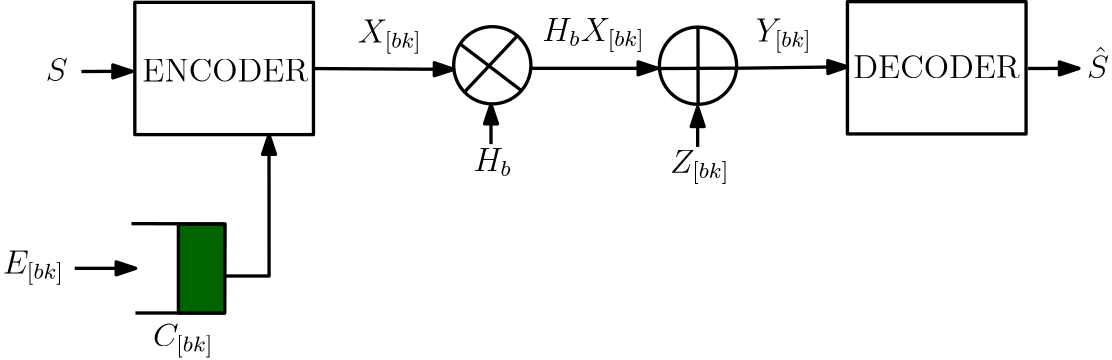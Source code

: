 <?xml version="1.0"?>
<!DOCTYPE ipe SYSTEM "ipe.dtd">
<ipe version="70206" creator="Ipe 7.2.7">
<info created="D:20181015045643" modified="D:20181015053246"/>
<ipestyle name="basic">
<symbol name="arrow/arc(spx)">
<path stroke="sym-stroke" fill="sym-stroke" pen="sym-pen">
0 0 m
-1 0.333 l
-1 -0.333 l
h
</path>
</symbol>
<symbol name="arrow/farc(spx)">
<path stroke="sym-stroke" fill="white" pen="sym-pen">
0 0 m
-1 0.333 l
-1 -0.333 l
h
</path>
</symbol>
<symbol name="arrow/ptarc(spx)">
<path stroke="sym-stroke" fill="sym-stroke" pen="sym-pen">
0 0 m
-1 0.333 l
-0.8 0 l
-1 -0.333 l
h
</path>
</symbol>
<symbol name="arrow/fptarc(spx)">
<path stroke="sym-stroke" fill="white" pen="sym-pen">
0 0 m
-1 0.333 l
-0.8 0 l
-1 -0.333 l
h
</path>
</symbol>
<symbol name="mark/circle(sx)" transformations="translations">
<path fill="sym-stroke">
0.6 0 0 0.6 0 0 e
0.4 0 0 0.4 0 0 e
</path>
</symbol>
<symbol name="mark/disk(sx)" transformations="translations">
<path fill="sym-stroke">
0.6 0 0 0.6 0 0 e
</path>
</symbol>
<symbol name="mark/fdisk(sfx)" transformations="translations">
<group>
<path fill="sym-fill">
0.5 0 0 0.5 0 0 e
</path>
<path fill="sym-stroke" fillrule="eofill">
0.6 0 0 0.6 0 0 e
0.4 0 0 0.4 0 0 e
</path>
</group>
</symbol>
<symbol name="mark/box(sx)" transformations="translations">
<path fill="sym-stroke" fillrule="eofill">
-0.6 -0.6 m
0.6 -0.6 l
0.6 0.6 l
-0.6 0.6 l
h
-0.4 -0.4 m
0.4 -0.4 l
0.4 0.4 l
-0.4 0.4 l
h
</path>
</symbol>
<symbol name="mark/square(sx)" transformations="translations">
<path fill="sym-stroke">
-0.6 -0.6 m
0.6 -0.6 l
0.6 0.6 l
-0.6 0.6 l
h
</path>
</symbol>
<symbol name="mark/fsquare(sfx)" transformations="translations">
<group>
<path fill="sym-fill">
-0.5 -0.5 m
0.5 -0.5 l
0.5 0.5 l
-0.5 0.5 l
h
</path>
<path fill="sym-stroke" fillrule="eofill">
-0.6 -0.6 m
0.6 -0.6 l
0.6 0.6 l
-0.6 0.6 l
h
-0.4 -0.4 m
0.4 -0.4 l
0.4 0.4 l
-0.4 0.4 l
h
</path>
</group>
</symbol>
<symbol name="mark/cross(sx)" transformations="translations">
<group>
<path fill="sym-stroke">
-0.43 -0.57 m
0.57 0.43 l
0.43 0.57 l
-0.57 -0.43 l
h
</path>
<path fill="sym-stroke">
-0.43 0.57 m
0.57 -0.43 l
0.43 -0.57 l
-0.57 0.43 l
h
</path>
</group>
</symbol>
<symbol name="arrow/fnormal(spx)">
<path stroke="sym-stroke" fill="white" pen="sym-pen">
0 0 m
-1 0.333 l
-1 -0.333 l
h
</path>
</symbol>
<symbol name="arrow/pointed(spx)">
<path stroke="sym-stroke" fill="sym-stroke" pen="sym-pen">
0 0 m
-1 0.333 l
-0.8 0 l
-1 -0.333 l
h
</path>
</symbol>
<symbol name="arrow/fpointed(spx)">
<path stroke="sym-stroke" fill="white" pen="sym-pen">
0 0 m
-1 0.333 l
-0.8 0 l
-1 -0.333 l
h
</path>
</symbol>
<symbol name="arrow/linear(spx)">
<path stroke="sym-stroke" pen="sym-pen">
-1 0.333 m
0 0 l
-1 -0.333 l
</path>
</symbol>
<symbol name="arrow/fdouble(spx)">
<path stroke="sym-stroke" fill="white" pen="sym-pen">
0 0 m
-1 0.333 l
-1 -0.333 l
h
-1 0 m
-2 0.333 l
-2 -0.333 l
h
</path>
</symbol>
<symbol name="arrow/double(spx)">
<path stroke="sym-stroke" fill="sym-stroke" pen="sym-pen">
0 0 m
-1 0.333 l
-1 -0.333 l
h
-1 0 m
-2 0.333 l
-2 -0.333 l
h
</path>
</symbol>
<pen name="heavier" value="0.8"/>
<pen name="fat" value="1.2"/>
<pen name="ultrafat" value="2"/>
<symbolsize name="large" value="5"/>
<symbolsize name="small" value="2"/>
<symbolsize name="tiny" value="1.1"/>
<arrowsize name="large" value="10"/>
<arrowsize name="small" value="5"/>
<arrowsize name="tiny" value="3"/>
<color name="red" value="1 0 0"/>
<color name="green" value="0 1 0"/>
<color name="blue" value="0 0 1"/>
<color name="yellow" value="1 1 0"/>
<color name="orange" value="1 0.647 0"/>
<color name="gold" value="1 0.843 0"/>
<color name="purple" value="0.627 0.125 0.941"/>
<color name="gray" value="0.745"/>
<color name="brown" value="0.647 0.165 0.165"/>
<color name="navy" value="0 0 0.502"/>
<color name="pink" value="1 0.753 0.796"/>
<color name="seagreen" value="0.18 0.545 0.341"/>
<color name="turquoise" value="0.251 0.878 0.816"/>
<color name="violet" value="0.933 0.51 0.933"/>
<color name="darkblue" value="0 0 0.545"/>
<color name="darkcyan" value="0 0.545 0.545"/>
<color name="darkgray" value="0.663"/>
<color name="darkgreen" value="0 0.392 0"/>
<color name="darkmagenta" value="0.545 0 0.545"/>
<color name="darkorange" value="1 0.549 0"/>
<color name="darkred" value="0.545 0 0"/>
<color name="lightblue" value="0.678 0.847 0.902"/>
<color name="lightcyan" value="0.878 1 1"/>
<color name="lightgray" value="0.827"/>
<color name="lightgreen" value="0.565 0.933 0.565"/>
<color name="lightyellow" value="1 1 0.878"/>
<dashstyle name="dashed" value="[4] 0"/>
<dashstyle name="dotted" value="[1 3] 0"/>
<dashstyle name="dash dotted" value="[4 2 1 2] 0"/>
<dashstyle name="dash dot dotted" value="[4 2 1 2 1 2] 0"/>
<textsize name="large" value="\large"/>
<textsize name="Large" value="\Large"/>
<textsize name="LARGE" value="\LARGE"/>
<textsize name="huge" value="\huge"/>
<textsize name="Huge" value="\Huge"/>
<textsize name="small" value="\small"/>
<textsize name="footnote" value="\footnotesize"/>
<textsize name="tiny" value="\tiny"/>
<textstyle name="center" begin="\begin{center}" end="\end{center}"/>
<textstyle name="itemize" begin="\begin{itemize}" end="\end{itemize}"/>
<textstyle name="item" begin="\begin{itemize}\item{}" end="\end{itemize}"/>
<gridsize name="4 pts" value="4"/>
<gridsize name="8 pts (~3 mm)" value="8"/>
<gridsize name="16 pts (~6 mm)" value="16"/>
<gridsize name="32 pts (~12 mm)" value="32"/>
<gridsize name="10 pts (~3.5 mm)" value="10"/>
<gridsize name="20 pts (~7 mm)" value="20"/>
<gridsize name="14 pts (~5 mm)" value="14"/>
<gridsize name="28 pts (~10 mm)" value="28"/>
<gridsize name="56 pts (~20 mm)" value="56"/>
<anglesize name="90 deg" value="90"/>
<anglesize name="60 deg" value="60"/>
<anglesize name="45 deg" value="45"/>
<anglesize name="30 deg" value="30"/>
<anglesize name="22.5 deg" value="22.5"/>
<opacity name="10%" value="0.1"/>
<opacity name="30%" value="0.3"/>
<opacity name="50%" value="0.5"/>
<opacity name="75%" value="0.75"/>
<tiling name="falling" angle="-60" step="4" width="1"/>
<tiling name="rising" angle="30" step="4" width="1"/>
</ipestyle>
<page>
<layer name="alpha"/>
<view layers="alpha" active="alpha"/>
<path layer="alpha" matrix="0.994602 0 0 1.49211 1.05533 -236.236" stroke="black" pen="fat">
127.393 511.96 m
127.393 480.043 l
192.055 480.043 l
192.055 511.96 l
h
</path>
<path matrix="1.00057 0 0 1.00478 -0.0916375 -2.14112" stroke="black" pen="fat">
126.587 448 m
160.223 447.896 l
160.078 415.968 l
128.004 415.968 l
</path>
<path matrix="0.994602 0 0 1.49211 257.593 -235.994" stroke="black" pen="fat">
127.393 511.96 m
127.393 480.043 l
192.055 480.043 l
192.055 511.96 l
h
</path>
<path stroke="black" pen="fat" arrow="normal/normal">
159.971 429.132 m
176.093 429.159 l
176.069 479.936 l
</path>
<path matrix="0.724952 0 0 1.00962 44.0285 -4.30641" stroke="black" fill="darkgreen" pen="fat">
137.143 447.82 m
137.143 416.128 l
160.076 416.128 l
160.076 447.82 l
h
</path>
<path matrix="1 0 0 1 16.58 0.4145" stroke="black" pen="fat">
13.9028 0 0 13.9028 239.872 504.593 e
</path>
<path matrix="1 0 0 1 90.6382 0.262866" stroke="black" pen="fat">
13.9028 0 0 13.9028 239.872 504.593 e
</path>
<path matrix="0.987947 0 0 1.25779 2.92394 -129.805" stroke="black" pen="fat" arrow="normal/normal">
191.375 503.764 m
242.585 503.538 l
</path>
<path matrix="0.887657 0 0 -0.0732065 100.613 540.778" stroke="black" pen="fat" arrow="normal/normal">
191.375 503.764 m
242.585 503.538 l
</path>
<path matrix="0.774259 0 0 -2.28117 196.443 1653.11" stroke="black" pen="fat" arrow="normal/normal">
191.375 503.764 m
242.585 503.538 l
</path>
<path stroke="black" pen="fat">
244.725 512.789 m
266.87 495.921 l
</path>
<path stroke="black" pen="fat">
265.457 515.616 m
246.421 495.355 l
</path>
<path matrix="0.728997 0 0 1.00783 97.2591 -4.84845" stroke="black" pen="fat">
319.944 519.326 m
320.016 491.853 l
320.016 491.853 l
</path>
<path matrix="1 0 0 1 9.23639 -0.240537" stroke="black" pen="fat">
306.891 504.078 m
334.728 504.206 l
334.685 504.206 l
</path>
<text matrix="1 0 0 1 -7.23303 -7.41955" transformations="translations" pos="137.681 506.581" stroke="black" type="label" width="59.818" height="8.169" depth="0" valign="baseline" size="large">ENCODER</text>
<text matrix="1 0 0 1 -42.8506 -5.31338" transformations="translations" pos="429.239 505.671" stroke="black" type="label" width="59.983" height="8.169" depth="0" valign="baseline" size="large">DECODER</text>
<text matrix="1 0 0 1 -0.648088 -0.22592" transformations="translations" pos="208.637 513.403" stroke="black" type="label" width="23.162" height="8.172" depth="3.85" valign="baseline" size="large">$X_{[bk]}$</text>
<text matrix="1 0 0 1 -10.1472 -0.532104" transformations="translations" pos="284.597 514.313" stroke="black" type="label" width="36.982" height="8.172" depth="3.85" valign="baseline" size="large">$H_bX_{[bk]}$</text>
<text transformations="translations" pos="300.971 518.407" stroke="black" type="label" width="0" height="0" depth="0" valign="baseline" size="large"></text>
<text matrix="1 0 0 1 -11.7509 -0.114198" transformations="translations" pos="363.061 513.678" stroke="black" type="label" width="20.239" height="8.172" depth="3.85" valign="baseline" size="large">$Y_{[bk]}$</text>
<path matrix="9.9541 0 0 1.24033 -2853.76 -119.622" stroke="black" pen="fat" arrow="normal/normal">
319.883 479.927 m
319.883 491.455 l
</path>
<path matrix="9.9541 0 0 1.24033 -2928.16 -118.639" stroke="black" pen="fat" arrow="normal/normal">
319.883 479.927 m
319.883 491.455 l
</path>
<text matrix="1 0 0 1 -5.633 -3.81396" transformations="translations" pos="255.324 470.732" stroke="black" type="label" width="13.82" height="8.173" depth="1.79" valign="baseline" size="large">$H_b$</text>
<text matrix="1 0 0 1 -0.880056 -5.14058" transformations="translations" pos="321.301 471.468" stroke="black" type="label" width="21.459" height="8.172" depth="3.85" valign="baseline" size="large">$Z_{[bk]}$</text>
<path matrix="1.2904 0 0 0.027772 -37.1861 419.906" stroke="black" pen="fat" arrow="normal/normal">
111.057 431.9 m
128.052 431.9 l
</path>
<text matrix="1 0 0 1 -63.1612 22.1572" transformations="translations" pos="143.388 407.859" stroke="black" type="label" width="22.112" height="8.172" depth="3.85" valign="baseline" size="large">$E_{[bk]}$</text>
<path stroke="black" pen="fat" arrow="normal/normal">
108.57 502.78 m
126.856 502.812 l
</path>
<path matrix="1 0 0 1 340.768 1.07756" stroke="black" pen="fat" arrow="normal/normal">
108.57 502.78 m
126.856 502.812 l
</path>
<text matrix="1 0 0 1 1.355 -3.69899" transformations="translations" pos="94.3855 503.074" stroke="black" type="label" width="7.895" height="8.169" depth="0" valign="baseline" size="large">$S$</text>
<text matrix="1 0 0 1 -24.553 -4.83295" transformations="translations" pos="495.074 505.175" stroke="black" type="label" width="7.895" height="11.324" depth="0" valign="baseline" size="large">$\hat{S}$</text>
<text matrix="1 0 0 1 -8.35009 -5.4911" transformations="translations" pos="142.667 409.271" stroke="black" type="label" width="21.822" height="8.172" depth="3.85" valign="baseline" size="large">$C_{[bk]}$</text>
</page>
</ipe>
